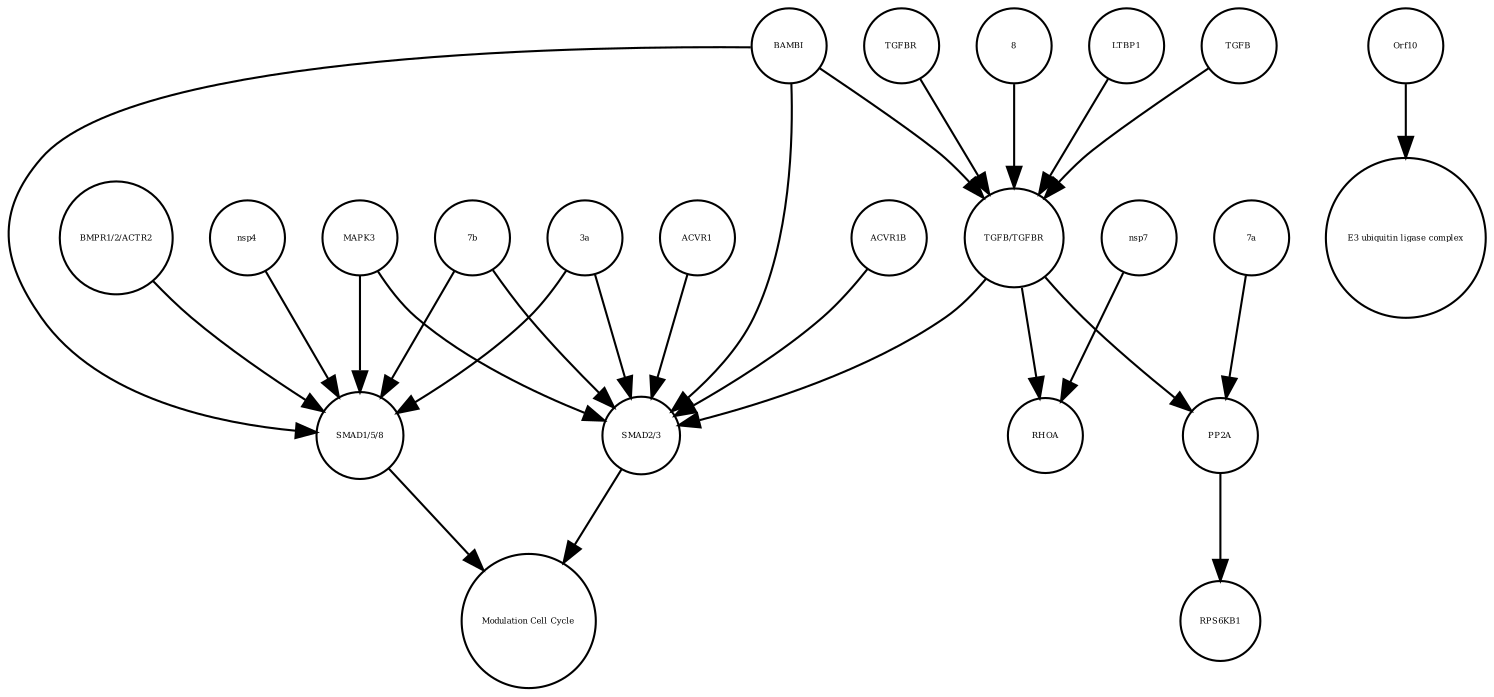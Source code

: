 strict digraph  {
"SMAD1/5/8" [annotation="", bipartite=0, cls=complex, fontsize=4, label="SMAD1/5/8", shape=circle];
"Modulation Cell Cycle" [annotation="", bipartite=0, cls=phenotype, fontsize=4, label="Modulation Cell Cycle", shape=circle];
"SMAD2/3" [annotation="", bipartite=0, cls=complex, fontsize=4, label="SMAD2/3", shape=circle];
ACVR1 [annotation="", bipartite=0, cls=macromolecule, fontsize=4, label=ACVR1, shape=circle];
"TGFB/TGFBR" [annotation="", bipartite=0, cls=complex, fontsize=4, label="TGFB/TGFBR", shape=circle];
MAPK3 [annotation="", bipartite=0, cls=macromolecule, fontsize=4, label=MAPK3, shape=circle];
BAMBI [annotation="", bipartite=0, cls=macromolecule, fontsize=4, label=BAMBI, shape=circle];
8 [annotation="", bipartite=0, cls=macromolecule, fontsize=4, label=8, shape=circle];
nsp7 [annotation="", bipartite=0, cls=macromolecule, fontsize=4, label=nsp7, shape=circle];
"E3 ubiquitin ligase complex" [annotation="", bipartite=0, cls=complex, fontsize=4, label="E3 ubiquitin ligase complex", shape=circle];
ACVR1B [annotation="", bipartite=0, cls=macromolecule, fontsize=4, label=ACVR1B, shape=circle];
Orf10 [annotation=urn_miriam_ncbiprotein_BCD58762, bipartite=0, cls=macromolecule, fontsize=4, label=Orf10, shape=circle];
"7a" [annotation="", bipartite=0, cls=macromolecule, fontsize=4, label="7a", shape=circle];
RHOA [annotation="", bipartite=0, cls=macromolecule, fontsize=4, label=RHOA, shape=circle];
"BMPR1/2/ACTR2" [annotation="", bipartite=0, cls=complex, fontsize=4, label="BMPR1/2/ACTR2", shape=circle];
nsp4 [annotation="", bipartite=0, cls=macromolecule, fontsize=4, label=nsp4, shape=circle];
"7b" [annotation="", bipartite=0, cls=macromolecule, fontsize=4, label="7b", shape=circle];
LTBP1 [annotation="", bipartite=0, cls=macromolecule, fontsize=4, label=LTBP1, shape=circle];
TGFB [annotation="", bipartite=0, cls=macromolecule, fontsize=4, label=TGFB, shape=circle];
PP2A [annotation="", bipartite=0, cls=complex, fontsize=4, label=PP2A, shape=circle];
"3a" [annotation="", bipartite=0, cls=macromolecule, fontsize=4, label="3a", shape=circle];
RPS6KB1 [annotation="", bipartite=0, cls=macromolecule, fontsize=4, label=RPS6KB1, shape=circle];
TGFBR [annotation="", bipartite=0, cls=complex, fontsize=4, label=TGFBR, shape=circle];
"SMAD1/5/8" -> "Modulation Cell Cycle"  [annotation="", interaction_type=stimulation];
"SMAD2/3" -> "Modulation Cell Cycle"  [annotation="", interaction_type=stimulation];
ACVR1 -> "SMAD2/3"  [annotation="urn_miriam_doi_10.1101%2F2020.06.17.156455", interaction_type=catalysis];
"TGFB/TGFBR" -> PP2A  [annotation="urn_miriam_doi_10.1101%2F2020.03.31.019216", interaction_type=stimulation];
"TGFB/TGFBR" -> "SMAD2/3"  [annotation="urn_miriam_doi_10.1101%2F2020.06.17.156455", interaction_type=stimulation];
"TGFB/TGFBR" -> RHOA  [annotation="urn_miriam_doi_10.1101%2F2020.06.17.156455", interaction_type=stimulation];
MAPK3 -> "SMAD1/5/8"  [annotation="urn_miriam_doi_10.1101%2F2020.06.17.156455", interaction_type=inhibition];
MAPK3 -> "SMAD2/3"  [annotation="urn_miriam_doi_10.1101%2F2020.06.17.156455", interaction_type=inhibition];
BAMBI -> "SMAD1/5/8"  [annotation="urn_miriam_doi_10.1101%2F2020.06.17.156455", interaction_type=inhibition];
BAMBI -> "SMAD2/3"  [annotation="urn_miriam_doi_10.1101%2F2020.06.17.156455", interaction_type=inhibition];
BAMBI -> "TGFB/TGFBR"  [annotation="urn_miriam_doi_10.1101%2F2020.06.17.156455", interaction_type=inhibition];
8 -> "TGFB/TGFBR"  [annotation="urn_miriam_doi_10.1101%2F2020.06.17.156455", interaction_type=stimulation];
nsp7 -> RHOA  [annotation="urn_miriam_doi_10.1101%2F2020.06.17.156455", interaction_type=stimulation];
ACVR1B -> "SMAD2/3"  [annotation="urn_miriam_doi_10.1101%2F2020.06.17.156455", interaction_type=catalysis];
Orf10 -> "E3 ubiquitin ligase complex"  [annotation="", interaction_type=production];
"7a" -> PP2A  [annotation="urn_miriam_doi_10.1101%2F2020.03.31.019216", interaction_type=stimulation];
"BMPR1/2/ACTR2" -> "SMAD1/5/8"  [annotation="urn_miriam_doi_10.1101%2F2020.06.17.156455", interaction_type=catalysis];
nsp4 -> "SMAD1/5/8"  [annotation="urn_miriam_doi_10.1101%2F2020.06.17.156455", interaction_type=stimulation];
"7b" -> "SMAD1/5/8"  [annotation="urn_miriam_doi_10.1101%2F2020.06.17.156455", interaction_type=stimulation];
"7b" -> "SMAD2/3"  [annotation="urn_miriam_doi_10.1101%2F2020.06.17.156455", interaction_type=stimulation];
LTBP1 -> "TGFB/TGFBR"  [annotation="urn_miriam_doi_10.1101%2F2020.06.17.156455", interaction_type=inhibition];
TGFB -> "TGFB/TGFBR"  [annotation="", interaction_type=production];
PP2A -> RPS6KB1  [annotation="", interaction_type=catalysis];
"3a" -> "SMAD1/5/8"  [annotation="urn_miriam_doi_10.1101%2F2020.06.17.156455", interaction_type=stimulation];
"3a" -> "SMAD2/3"  [annotation="urn_miriam_doi_10.1101%2F2020.06.17.156455", interaction_type=stimulation];
TGFBR -> "TGFB/TGFBR"  [annotation="", interaction_type=production];
}
